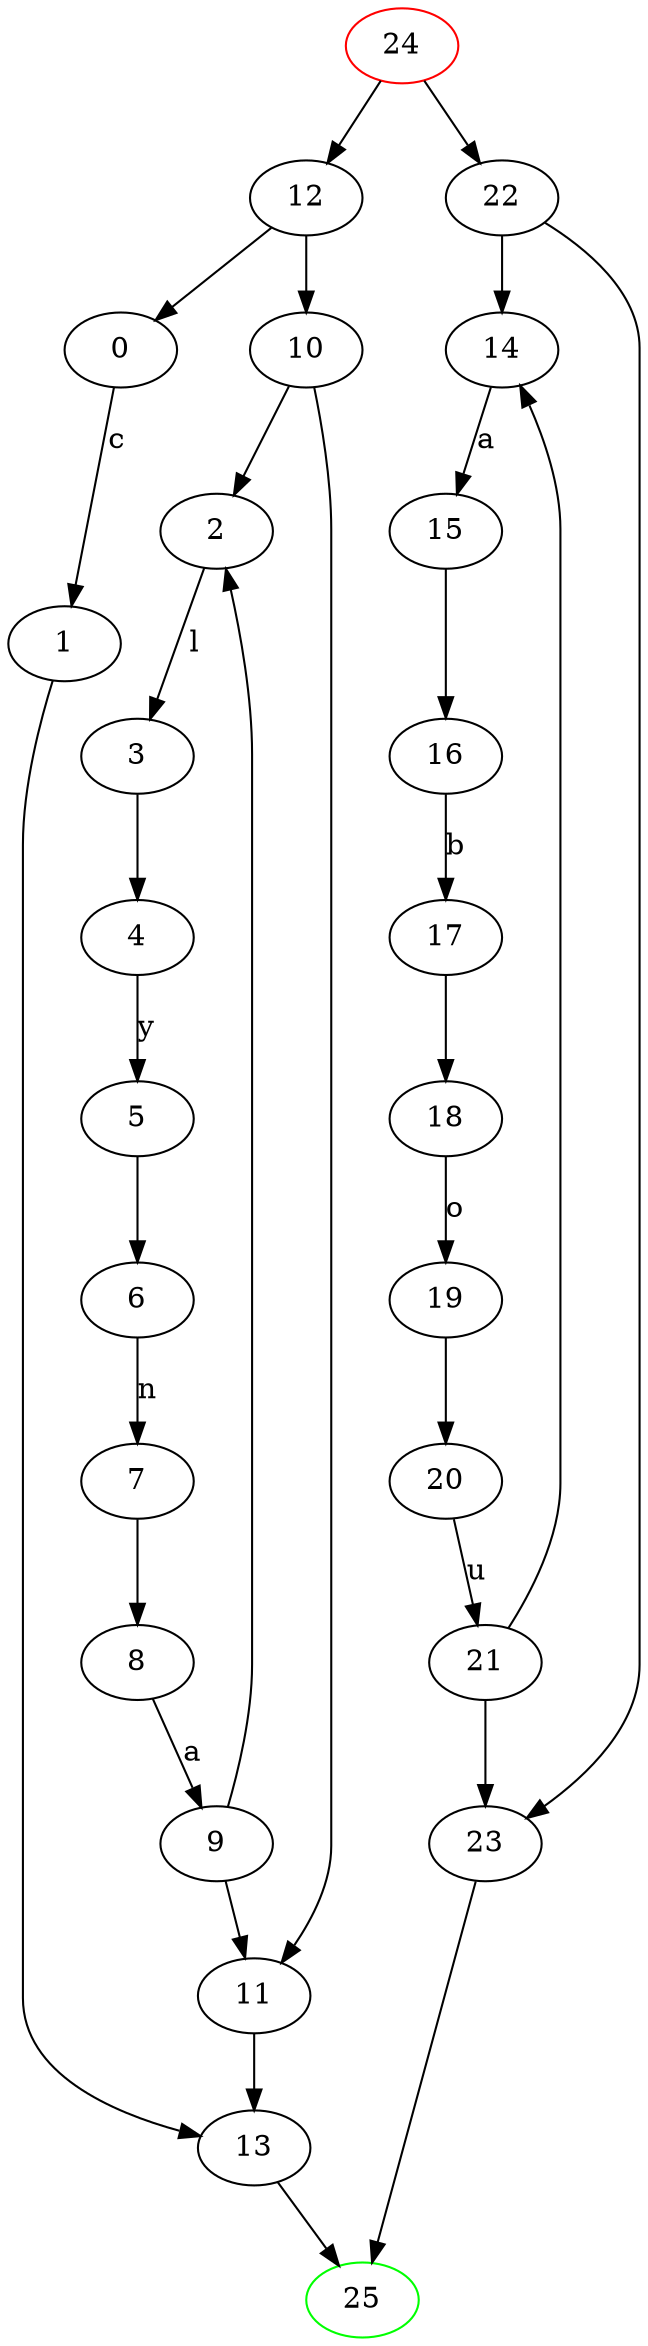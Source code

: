 digraph {
	24 [color="red"]
	24 -> 12 [label=""]
	12 -> 0 [label=""]
	0 -> 1 [label="c"]
	1 -> 13 [label=""]
	25 [color="green"]
	13 -> 25 [label=""]
	25 [color="green"]
	12 -> 10 [label=""]
	10 -> 2 [label=""]
	2 -> 3 [label="l"]
	3 -> 4 [label=""]
	4 -> 5 [label="y"]
	5 -> 6 [label=""]
	6 -> 7 [label="n"]
	7 -> 8 [label=""]
	8 -> 9 [label="a"]
	9 -> 11 [label=""]
	11 -> 13 [label=""]
	9 -> 2 [label=""]
	10 -> 11 [label=""]
	24 -> 22 [label=""]
	22 -> 14 [label=""]
	14 -> 15 [label="a"]
	15 -> 16 [label=""]
	16 -> 17 [label="b"]
	17 -> 18 [label=""]
	18 -> 19 [label="o"]
	19 -> 20 [label=""]
	20 -> 21 [label="u"]
	21 -> 23 [label=""]
	25 [color="green"]
	23 -> 25 [label=""]
	21 -> 14 [label=""]
	22 -> 23 [label=""]
}